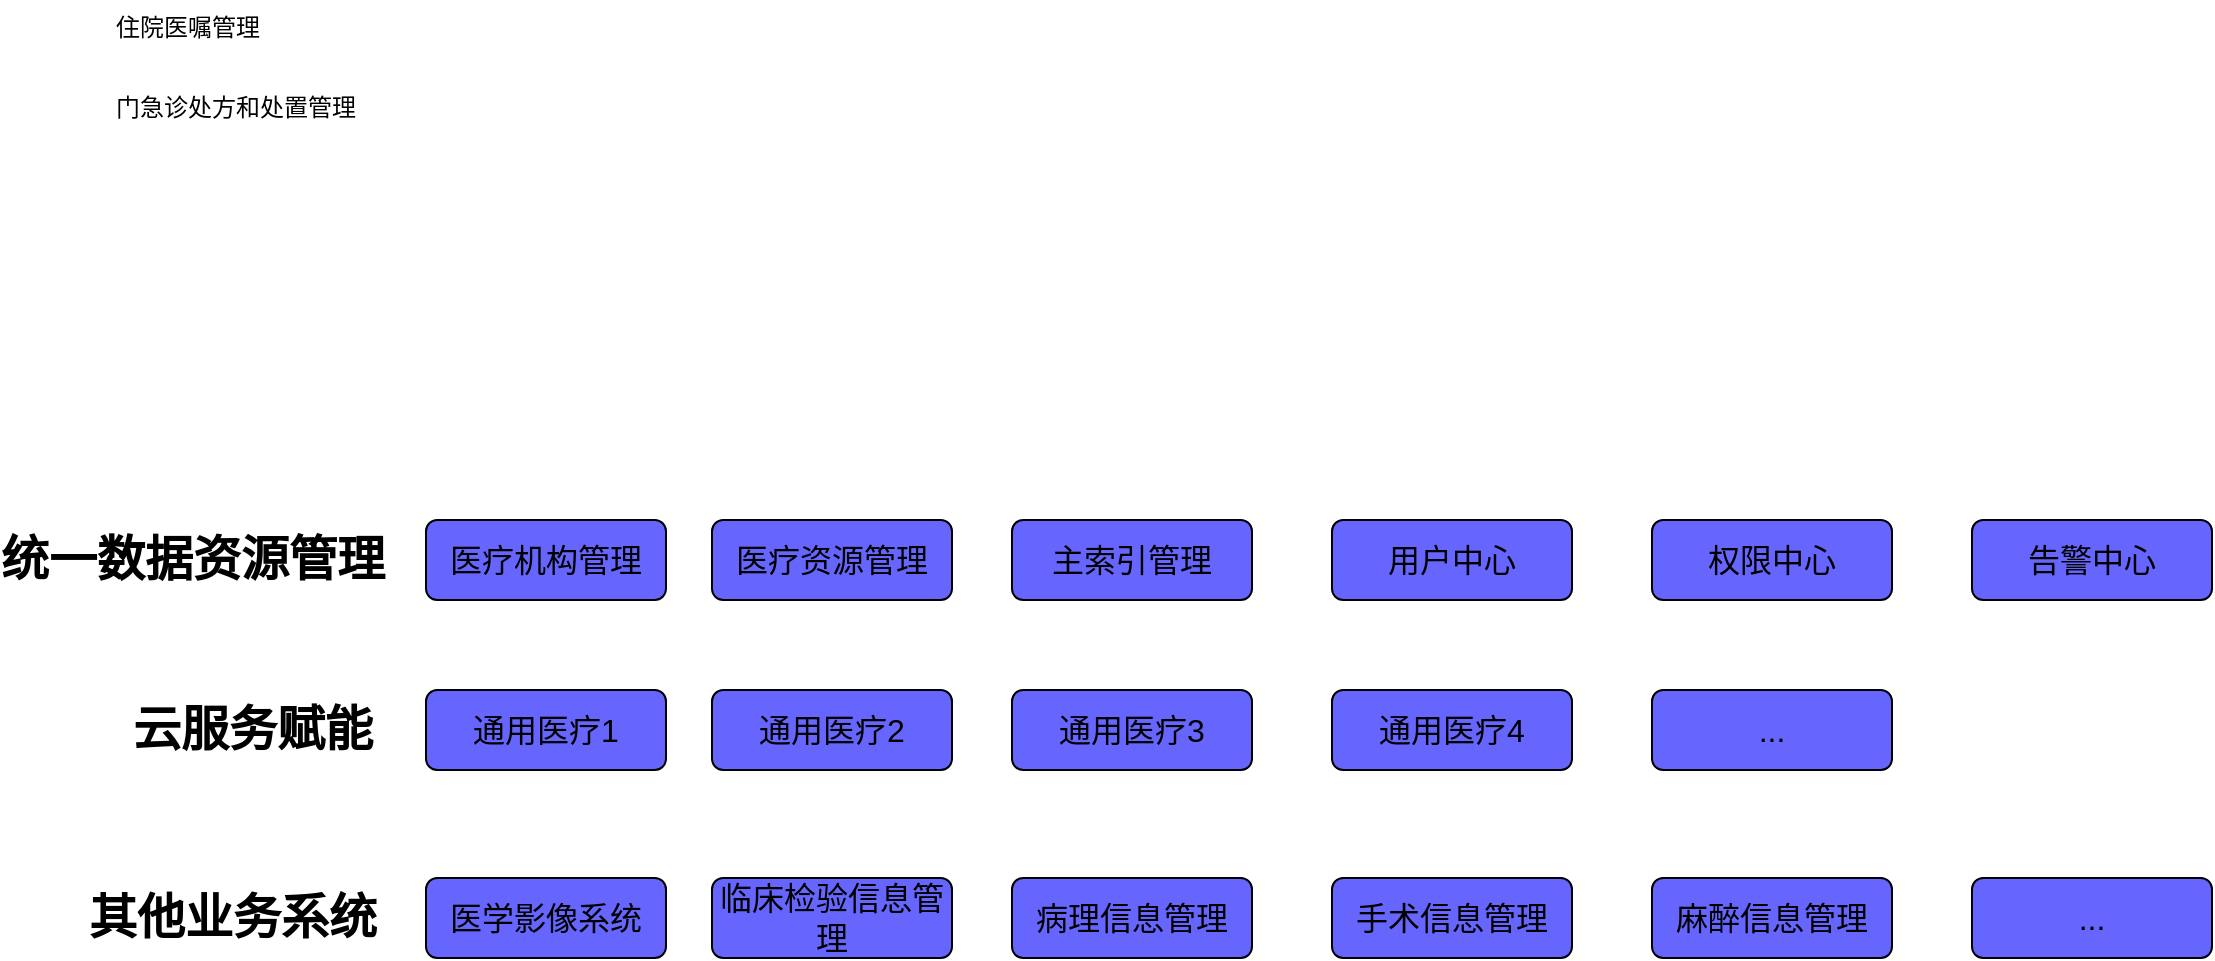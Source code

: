 <mxfile version="20.2.7" type="github">
  <diagram id="wfGh-eFuYmIzujo8uk2M" name="第 1 页">
    <mxGraphModel dx="2251" dy="737" grid="1" gridSize="10" guides="1" tooltips="1" connect="1" arrows="1" fold="1" page="1" pageScale="1" pageWidth="827" pageHeight="1169" math="0" shadow="0">
      <root>
        <mxCell id="0" />
        <mxCell id="1" parent="0" />
        <mxCell id="fS-1Vp-yJHOIoB0iGcsF-2" value="统一数据资源管理" style="text;strokeColor=none;fillColor=none;html=1;fontSize=24;fontStyle=1;verticalAlign=middle;align=center;" vertex="1" parent="1">
          <mxGeometry x="-740" y="420" width="100" height="40" as="geometry" />
        </mxCell>
        <mxCell id="fS-1Vp-yJHOIoB0iGcsF-3" value="其他业务系统" style="text;strokeColor=none;fillColor=none;html=1;fontSize=24;fontStyle=1;verticalAlign=middle;align=center;" vertex="1" parent="1">
          <mxGeometry x="-720" y="599" width="100" height="40" as="geometry" />
        </mxCell>
        <mxCell id="fS-1Vp-yJHOIoB0iGcsF-4" value="&lt;div&gt;手术信息管理&lt;/div&gt;" style="rounded=1;whiteSpace=wrap;html=1;fillColor=#6666FF;arcSize=14;fontSize=16;" vertex="1" parent="1">
          <mxGeometry x="-120" y="599" width="120" height="40" as="geometry" />
        </mxCell>
        <mxCell id="fS-1Vp-yJHOIoB0iGcsF-5" value="医学影像系统" style="rounded=1;whiteSpace=wrap;html=1;fillColor=#6666FF;arcSize=14;fontSize=16;" vertex="1" parent="1">
          <mxGeometry x="-573" y="599" width="120" height="40" as="geometry" />
        </mxCell>
        <mxCell id="fS-1Vp-yJHOIoB0iGcsF-6" value="&lt;div&gt;临床检验信息管理&lt;/div&gt;" style="rounded=1;whiteSpace=wrap;html=1;fillColor=#6666FF;arcSize=14;fontSize=16;" vertex="1" parent="1">
          <mxGeometry x="-430" y="599" width="120" height="40" as="geometry" />
        </mxCell>
        <mxCell id="fS-1Vp-yJHOIoB0iGcsF-7" value="&lt;div&gt;病理信息管理&lt;/div&gt;" style="rounded=1;whiteSpace=wrap;html=1;fillColor=#6666FF;arcSize=14;fontSize=16;" vertex="1" parent="1">
          <mxGeometry x="-280" y="599" width="120" height="40" as="geometry" />
        </mxCell>
        <mxCell id="fS-1Vp-yJHOIoB0iGcsF-8" value="医疗机构管理" style="rounded=1;whiteSpace=wrap;html=1;fillColor=#6666FF;arcSize=14;fontSize=16;" vertex="1" parent="1">
          <mxGeometry x="-573" y="420" width="120" height="40" as="geometry" />
        </mxCell>
        <mxCell id="fS-1Vp-yJHOIoB0iGcsF-9" value="医疗资源管理" style="rounded=1;whiteSpace=wrap;html=1;fillColor=#6666FF;arcSize=14;fontSize=16;" vertex="1" parent="1">
          <mxGeometry x="-430" y="420" width="120" height="40" as="geometry" />
        </mxCell>
        <mxCell id="fS-1Vp-yJHOIoB0iGcsF-10" value="主索引管理" style="rounded=1;whiteSpace=wrap;html=1;fillColor=#6666FF;arcSize=14;fontSize=16;" vertex="1" parent="1">
          <mxGeometry x="-280" y="420" width="120" height="40" as="geometry" />
        </mxCell>
        <mxCell id="fS-1Vp-yJHOIoB0iGcsF-11" value="麻醉信息管理" style="rounded=1;whiteSpace=wrap;html=1;fillColor=#6666FF;arcSize=14;fontSize=16;" vertex="1" parent="1">
          <mxGeometry x="40" y="599" width="120" height="40" as="geometry" />
        </mxCell>
        <mxCell id="fS-1Vp-yJHOIoB0iGcsF-12" value="用户中心" style="rounded=1;whiteSpace=wrap;html=1;fillColor=#6666FF;arcSize=14;fontSize=16;" vertex="1" parent="1">
          <mxGeometry x="-120" y="420" width="120" height="40" as="geometry" />
        </mxCell>
        <mxCell id="fS-1Vp-yJHOIoB0iGcsF-13" value="告警中心" style="rounded=1;whiteSpace=wrap;html=1;fillColor=#6666FF;arcSize=14;fontSize=16;" vertex="1" parent="1">
          <mxGeometry x="200" y="420" width="120" height="40" as="geometry" />
        </mxCell>
        <mxCell id="fS-1Vp-yJHOIoB0iGcsF-28" value="权限中心" style="rounded=1;whiteSpace=wrap;html=1;fillColor=#6666FF;arcSize=14;fontSize=16;" vertex="1" parent="1">
          <mxGeometry x="40" y="420" width="120" height="40" as="geometry" />
        </mxCell>
        <mxCell id="fS-1Vp-yJHOIoB0iGcsF-29" value="..." style="rounded=1;whiteSpace=wrap;html=1;fillColor=#6666FF;arcSize=14;fontSize=16;" vertex="1" parent="1">
          <mxGeometry x="200" y="599" width="120" height="40" as="geometry" />
        </mxCell>
        <mxCell id="fS-1Vp-yJHOIoB0iGcsF-30" value="门急诊处方和处置管理" style="text;whiteSpace=wrap;html=1;" vertex="1" parent="1">
          <mxGeometry x="-730" y="200" width="150" height="40" as="geometry" />
        </mxCell>
        <mxCell id="fS-1Vp-yJHOIoB0iGcsF-31" value="住院医嘱管理" style="text;whiteSpace=wrap;html=1;" vertex="1" parent="1">
          <mxGeometry x="-730" y="160" width="110" height="30" as="geometry" />
        </mxCell>
        <mxCell id="fS-1Vp-yJHOIoB0iGcsF-32" value="云服务赋能" style="text;strokeColor=none;fillColor=none;html=1;fontSize=24;fontStyle=1;verticalAlign=middle;align=center;" vertex="1" parent="1">
          <mxGeometry x="-710" y="505" width="100" height="40" as="geometry" />
        </mxCell>
        <mxCell id="fS-1Vp-yJHOIoB0iGcsF-34" value="通用医疗1" style="rounded=1;whiteSpace=wrap;html=1;fillColor=#6666FF;arcSize=14;fontSize=16;" vertex="1" parent="1">
          <mxGeometry x="-573" y="505" width="120" height="40" as="geometry" />
        </mxCell>
        <mxCell id="fS-1Vp-yJHOIoB0iGcsF-35" value="通用医疗2" style="rounded=1;whiteSpace=wrap;html=1;fillColor=#6666FF;arcSize=14;fontSize=16;" vertex="1" parent="1">
          <mxGeometry x="-430" y="505" width="120" height="40" as="geometry" />
        </mxCell>
        <mxCell id="fS-1Vp-yJHOIoB0iGcsF-36" value="通用医疗3" style="rounded=1;whiteSpace=wrap;html=1;fillColor=#6666FF;arcSize=14;fontSize=16;" vertex="1" parent="1">
          <mxGeometry x="-280" y="505" width="120" height="40" as="geometry" />
        </mxCell>
        <mxCell id="fS-1Vp-yJHOIoB0iGcsF-37" value="通用医疗4" style="rounded=1;whiteSpace=wrap;html=1;fillColor=#6666FF;arcSize=14;fontSize=16;" vertex="1" parent="1">
          <mxGeometry x="-120" y="505" width="120" height="40" as="geometry" />
        </mxCell>
        <mxCell id="fS-1Vp-yJHOIoB0iGcsF-38" value="..." style="rounded=1;whiteSpace=wrap;html=1;fillColor=#6666FF;arcSize=14;fontSize=16;" vertex="1" parent="1">
          <mxGeometry x="40" y="505" width="120" height="40" as="geometry" />
        </mxCell>
      </root>
    </mxGraphModel>
  </diagram>
</mxfile>
